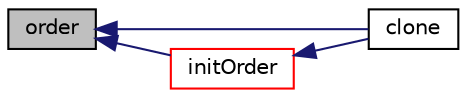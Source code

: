 digraph "order"
{
  bgcolor="transparent";
  edge [fontname="Helvetica",fontsize="10",labelfontname="Helvetica",labelfontsize="10"];
  node [fontname="Helvetica",fontsize="10",shape=record];
  rankdir="LR";
  Node784 [label="order",height=0.2,width=0.4,color="black", fillcolor="grey75", style="filled", fontcolor="black"];
  Node784 -> Node785 [dir="back",color="midnightblue",fontsize="10",style="solid",fontname="Helvetica"];
  Node785 [label="clone",height=0.2,width=0.4,color="black",URL="$a26057.html#afff6d4f7511147e0c8a4b8a5448296ec",tooltip="Construct and return a clone, resetting the face list. "];
  Node784 -> Node786 [dir="back",color="midnightblue",fontsize="10",style="solid",fontname="Helvetica"];
  Node786 [label="initOrder",height=0.2,width=0.4,color="red",URL="$a26057.html#a644d6229ea284692666de14387870409",tooltip="Initialize ordering for primitivePatch. Does not. "];
  Node786 -> Node785 [dir="back",color="midnightblue",fontsize="10",style="solid",fontname="Helvetica"];
}
